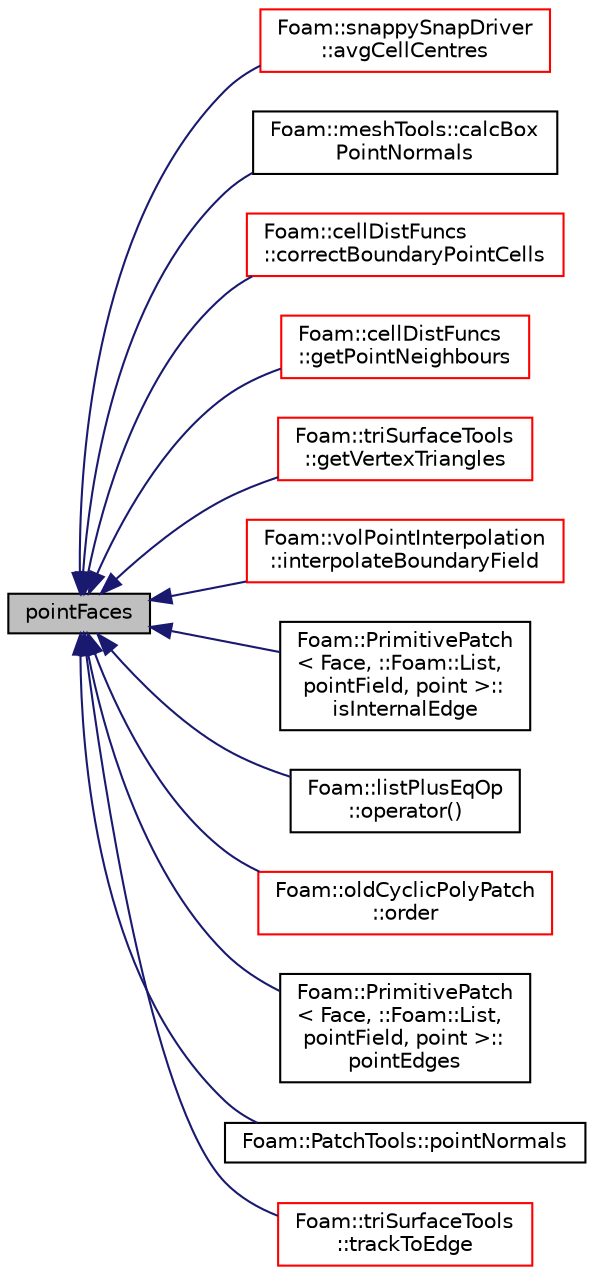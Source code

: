 digraph "pointFaces"
{
  bgcolor="transparent";
  edge [fontname="Helvetica",fontsize="10",labelfontname="Helvetica",labelfontsize="10"];
  node [fontname="Helvetica",fontsize="10",shape=record];
  rankdir="LR";
  Node1860 [label="pointFaces",height=0.2,width=0.4,color="black", fillcolor="grey75", style="filled", fontcolor="black"];
  Node1860 -> Node1861 [dir="back",color="midnightblue",fontsize="10",style="solid",fontname="Helvetica"];
  Node1861 [label="Foam::snappySnapDriver\l::avgCellCentres",height=0.2,width=0.4,color="red",URL="$a25921.html#a9a5472df0725c810bc826b246e36068b",tooltip="Helper: calculate average cell centre per point. "];
  Node1860 -> Node1867 [dir="back",color="midnightblue",fontsize="10",style="solid",fontname="Helvetica"];
  Node1867 [label="Foam::meshTools::calcBox\lPointNormals",height=0.2,width=0.4,color="black",URL="$a21883.html#a4ba6200a07a6aab35485561987f60185",tooltip="Calculate point normals on a &#39;box&#39; mesh (all edges aligned with. "];
  Node1860 -> Node1868 [dir="back",color="midnightblue",fontsize="10",style="solid",fontname="Helvetica"];
  Node1868 [label="Foam::cellDistFuncs\l::correctBoundaryPointCells",height=0.2,width=0.4,color="red",URL="$a26089.html#ae4ed6e24a4dba014836260aece8f8ead",tooltip="Correct all cells connected to wall (via point). Sets values in. "];
  Node1860 -> Node1875 [dir="back",color="midnightblue",fontsize="10",style="solid",fontname="Helvetica"];
  Node1875 [label="Foam::cellDistFuncs\l::getPointNeighbours",height=0.2,width=0.4,color="red",URL="$a26089.html#a0ecffee7f2899726da06c669f4da4bdf",tooltip="Get faces sharing point with face on patch. "];
  Node1860 -> Node1878 [dir="back",color="midnightblue",fontsize="10",style="solid",fontname="Helvetica"];
  Node1878 [label="Foam::triSurfaceTools\l::getVertexTriangles",height=0.2,width=0.4,color="red",URL="$a26673.html#aa242e3ca747b5d12e431a87f581aebb7",tooltip="Get all triangles using edge endpoint. "];
  Node1860 -> Node1880 [dir="back",color="midnightblue",fontsize="10",style="solid",fontname="Helvetica"];
  Node1880 [label="Foam::volPointInterpolation\l::interpolateBoundaryField",height=0.2,width=0.4,color="red",URL="$a24117.html#a3084da4ba1da6061bb7dcd9bda567d54",tooltip="Interpolate boundary field without applying constraints/boundary. "];
  Node1860 -> Node1886 [dir="back",color="midnightblue",fontsize="10",style="solid",fontname="Helvetica"];
  Node1886 [label="Foam::PrimitivePatch\l\< Face, ::Foam::List,\l pointField, point \>::\lisInternalEdge",height=0.2,width=0.4,color="black",URL="$a28693.html#ac2458a175e66b555e443539d6c726e06",tooltip="Is internal edge? "];
  Node1860 -> Node1887 [dir="back",color="midnightblue",fontsize="10",style="solid",fontname="Helvetica"];
  Node1887 [label="Foam::listPlusEqOp\l::operator()",height=0.2,width=0.4,color="black",URL="$a25925.html#a2bca5855a51bffee2f0fe2aacc4aba10"];
  Node1860 -> Node1888 [dir="back",color="midnightblue",fontsize="10",style="solid",fontname="Helvetica"];
  Node1888 [label="Foam::oldCyclicPolyPatch\l::order",height=0.2,width=0.4,color="red",URL="$a28605.html#aa9533329384a73e819a040bcde1b4b3d",tooltip="Return new ordering for primitivePatch. "];
  Node1860 -> Node1892 [dir="back",color="midnightblue",fontsize="10",style="solid",fontname="Helvetica"];
  Node1892 [label="Foam::PrimitivePatch\l\< Face, ::Foam::List,\l pointField, point \>::\lpointEdges",height=0.2,width=0.4,color="black",URL="$a28693.html#a219060536b044c749e6178283665d632",tooltip="Return point-edge addressing. "];
  Node1860 -> Node1893 [dir="back",color="midnightblue",fontsize="10",style="solid",fontname="Helvetica"];
  Node1893 [label="Foam::PatchTools::pointNormals",height=0.2,width=0.4,color="black",URL="$a28681.html#ab60186b13b96788288ecfa924a6950d2"];
  Node1860 -> Node1894 [dir="back",color="midnightblue",fontsize="10",style="solid",fontname="Helvetica"];
  Node1894 [label="Foam::triSurfaceTools\l::trackToEdge",height=0.2,width=0.4,color="red",URL="$a26673.html#a6d8fd04b37cd0ac3c45134c26f9ba40c",tooltip="Track on surface to get closer to point. "];
}
